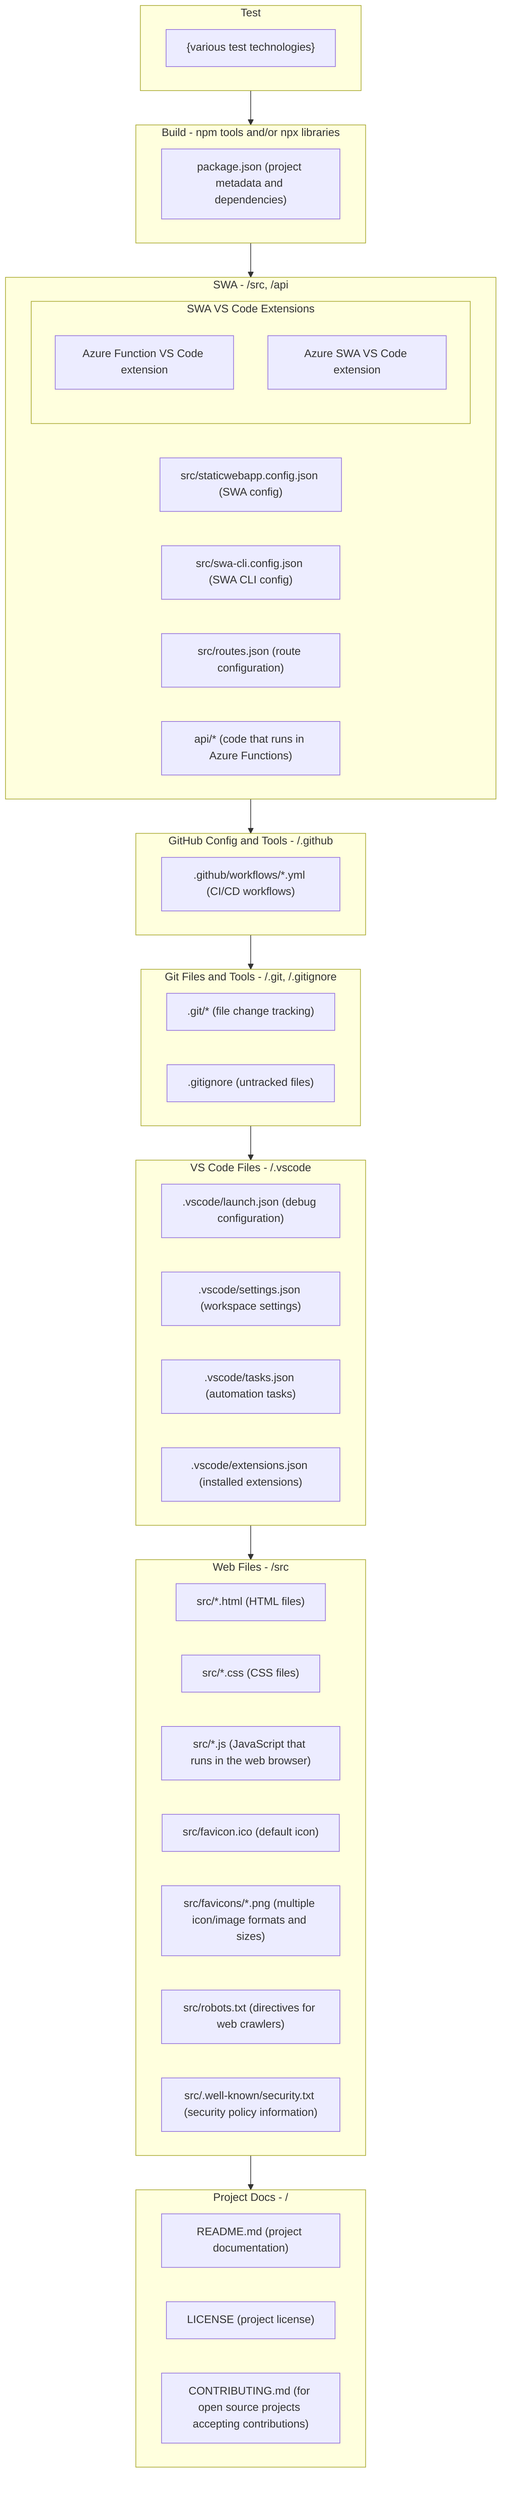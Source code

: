 graph TD
    subgraph Docs["Project Docs - /"]
        github_readme["README.md (project documentation)"]
        github_license["LICENSE (project license)"]
        contributing_md["CONTRIBUTING.md (for open source projects accepting contributions)"]
    end

    subgraph Web["Web Files - /src"]
        html["src/*.html (HTML files)"]
        css["src/*.css (CSS files)"]
        js["src/*.js (JavaScript that runs in the web browser)"]
        favicon["src/favicon.ico (default icon)"]
        favicons["src/favicons/*.png (multiple icon/image formats and sizes)"]
        robots_txt["src/robots.txt (directives for web crawlers)"]
        security_txt["src/.well-known/security.txt (security policy information)"]
    end

    subgraph VSCode ["VS Code Files - /.vscode"]
        launch_json[".vscode/launch.json (debug configuration)"]
        settings_json[".vscode/settings.json (workspace settings)"]
        tasks_json[".vscode/tasks.json (automation tasks)"]
        extensions_json[".vscode/extensions.json (installed extensions)"]
    end

    subgraph Git["Git Files and Tools - /.git, /.gitignore"]
        git_folder[".git/* (file change tracking)"]
        gitignore[".gitignore (untracked files)"]
    end

    subgraph GitHub["GitHub Config and Tools - /.github"]
        workflows_yml[".github/workflows/*.yml (CI/CD workflows)"]
    end

    subgraph SWA["SWA - /src, /api"]
        swa_config_json["src/staticwebapp.config.json (SWA config)"]
        swa_cli_config_json["src/swa-cli.config.json (SWA CLI config)"]
        routes_json["src/routes.json (route configuration)"]
        api_code["api/* (code that runs in Azure Functions)"]

        subgraph SWA_VSCodeExtensions["SWA VS Code Extensions"]
            azure_extensions["Azure Function VS Code extension"]
            swa_extensions["Azure SWA VS Code extension"]
        end
    end

    subgraph Build["Build - npm tools and/or npx libraries"]
        package_json["package.json (project metadata and dependencies)"]
%%        yarn_lock["yarn.lock (exact versions of dependencies)"]
%%        webpack_config_js["webpack.config.js (Webpack configuration)"]
%%        babelrc[".babelrc (Babel configuration)"]
    end

    subgraph Test
        test_technology["{various test technologies}"]
    end

    Test --> Build
    Build --> SWA
    SWA --> GitHub
    GitHub --> Git
    Git --> VSCode
    VSCode --> Web
    Web --> Docs
